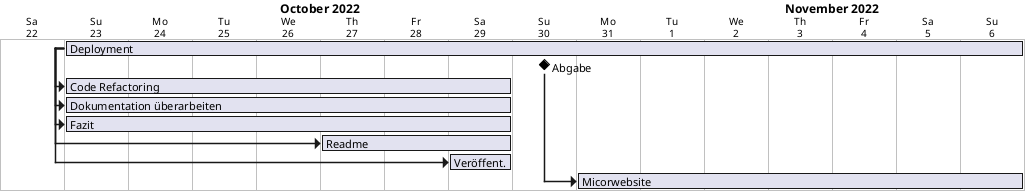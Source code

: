@startgantt deploymentPlanning

hide footbox
printscale daily zoom 4
project starts the 2022/10/22

[Deployment] lasts 15 days

[Abgabe] happens at 2022/10/30
'EVENTS:




[Code Refactoring] lasts 7 days
[Dokumentation überarbeiten] lasts 7 days
[Fazit] lasts 7 days
[Readme] lasts 3 days
[Veröffent.] lasts 1 days

[Micorwebsite] lasts 7 days



'PLANNING
[Deployment] starts at 2022/10/23
[Code Refactoring] starts at [Deployment]'s start
[Dokumentation überarbeiten] starts at [Deployment]'s start
[Readme] starts at [Deployment]'s start
[Readme] starts at 2022/10/27
[Fazit] starts at [Deployment]'s start
[Veröffent.] starts at [Deployment]'s start
[Veröffent.] starts at 2022/10/29

[Micorwebsite] starts at [Abgabe]'s end



'COLORS
@endgantt
